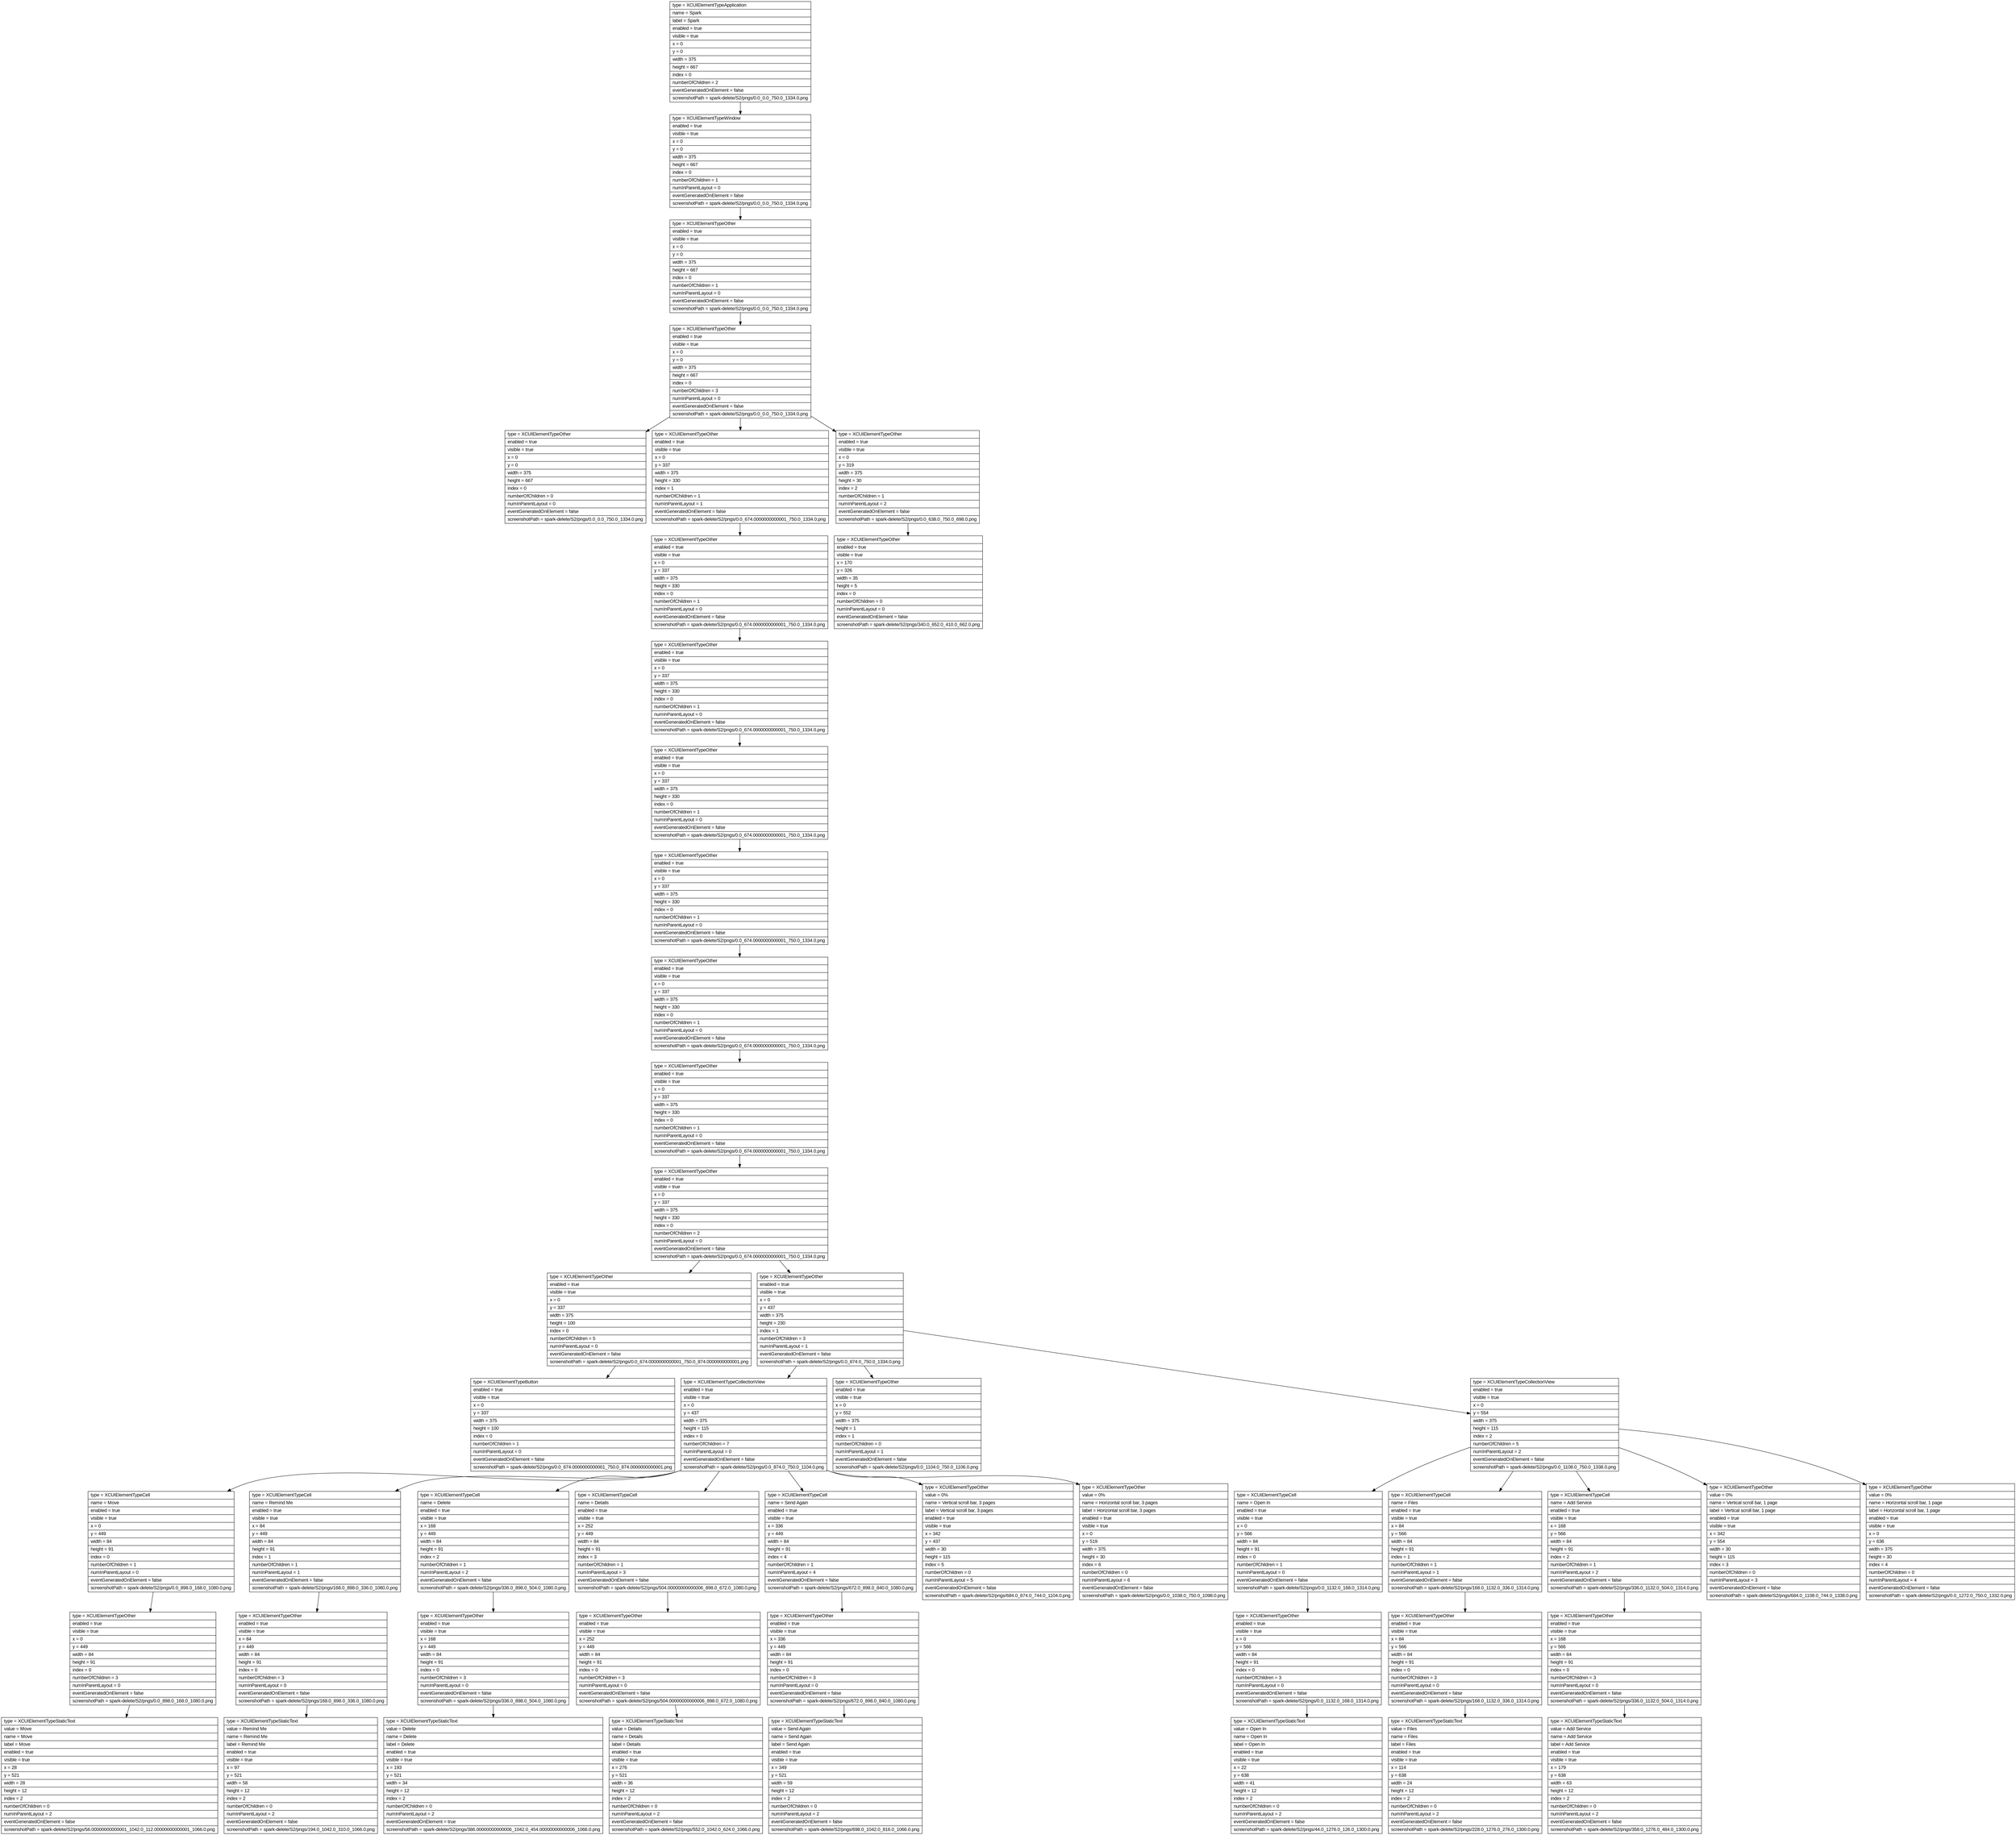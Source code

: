 digraph Layout {

	node [shape=record fontname=Arial];

	0	[label="{type = XCUIElementTypeApplication\l|name = Spark\l|label = Spark\l|enabled = true\l|visible = true\l|x = 0\l|y = 0\l|width = 375\l|height = 667\l|index = 0\l|numberOfChildren = 2\l|eventGeneratedOnElement = false \l|screenshotPath = spark-delete/S2/pngs/0.0_0.0_750.0_1334.0.png\l}"]
	1	[label="{type = XCUIElementTypeWindow\l|enabled = true\l|visible = true\l|x = 0\l|y = 0\l|width = 375\l|height = 667\l|index = 0\l|numberOfChildren = 1\l|numInParentLayout = 0\l|eventGeneratedOnElement = false \l|screenshotPath = spark-delete/S2/pngs/0.0_0.0_750.0_1334.0.png\l}"]
	2	[label="{type = XCUIElementTypeOther\l|enabled = true\l|visible = true\l|x = 0\l|y = 0\l|width = 375\l|height = 667\l|index = 0\l|numberOfChildren = 1\l|numInParentLayout = 0\l|eventGeneratedOnElement = false \l|screenshotPath = spark-delete/S2/pngs/0.0_0.0_750.0_1334.0.png\l}"]
	3	[label="{type = XCUIElementTypeOther\l|enabled = true\l|visible = true\l|x = 0\l|y = 0\l|width = 375\l|height = 667\l|index = 0\l|numberOfChildren = 3\l|numInParentLayout = 0\l|eventGeneratedOnElement = false \l|screenshotPath = spark-delete/S2/pngs/0.0_0.0_750.0_1334.0.png\l}"]
	4	[label="{type = XCUIElementTypeOther\l|enabled = true\l|visible = true\l|x = 0\l|y = 0\l|width = 375\l|height = 667\l|index = 0\l|numberOfChildren = 0\l|numInParentLayout = 0\l|eventGeneratedOnElement = false \l|screenshotPath = spark-delete/S2/pngs/0.0_0.0_750.0_1334.0.png\l}"]
	5	[label="{type = XCUIElementTypeOther\l|enabled = true\l|visible = true\l|x = 0\l|y = 337\l|width = 375\l|height = 330\l|index = 1\l|numberOfChildren = 1\l|numInParentLayout = 1\l|eventGeneratedOnElement = false \l|screenshotPath = spark-delete/S2/pngs/0.0_674.0000000000001_750.0_1334.0.png\l}"]
	6	[label="{type = XCUIElementTypeOther\l|enabled = true\l|visible = true\l|x = 0\l|y = 319\l|width = 375\l|height = 30\l|index = 2\l|numberOfChildren = 1\l|numInParentLayout = 2\l|eventGeneratedOnElement = false \l|screenshotPath = spark-delete/S2/pngs/0.0_638.0_750.0_698.0.png\l}"]
	7	[label="{type = XCUIElementTypeOther\l|enabled = true\l|visible = true\l|x = 0\l|y = 337\l|width = 375\l|height = 330\l|index = 0\l|numberOfChildren = 1\l|numInParentLayout = 0\l|eventGeneratedOnElement = false \l|screenshotPath = spark-delete/S2/pngs/0.0_674.0000000000001_750.0_1334.0.png\l}"]
	8	[label="{type = XCUIElementTypeOther\l|enabled = true\l|visible = true\l|x = 170\l|y = 326\l|width = 35\l|height = 5\l|index = 0\l|numberOfChildren = 0\l|numInParentLayout = 0\l|eventGeneratedOnElement = false \l|screenshotPath = spark-delete/S2/pngs/340.0_652.0_410.0_662.0.png\l}"]
	9	[label="{type = XCUIElementTypeOther\l|enabled = true\l|visible = true\l|x = 0\l|y = 337\l|width = 375\l|height = 330\l|index = 0\l|numberOfChildren = 1\l|numInParentLayout = 0\l|eventGeneratedOnElement = false \l|screenshotPath = spark-delete/S2/pngs/0.0_674.0000000000001_750.0_1334.0.png\l}"]
	10	[label="{type = XCUIElementTypeOther\l|enabled = true\l|visible = true\l|x = 0\l|y = 337\l|width = 375\l|height = 330\l|index = 0\l|numberOfChildren = 1\l|numInParentLayout = 0\l|eventGeneratedOnElement = false \l|screenshotPath = spark-delete/S2/pngs/0.0_674.0000000000001_750.0_1334.0.png\l}"]
	11	[label="{type = XCUIElementTypeOther\l|enabled = true\l|visible = true\l|x = 0\l|y = 337\l|width = 375\l|height = 330\l|index = 0\l|numberOfChildren = 1\l|numInParentLayout = 0\l|eventGeneratedOnElement = false \l|screenshotPath = spark-delete/S2/pngs/0.0_674.0000000000001_750.0_1334.0.png\l}"]
	12	[label="{type = XCUIElementTypeOther\l|enabled = true\l|visible = true\l|x = 0\l|y = 337\l|width = 375\l|height = 330\l|index = 0\l|numberOfChildren = 1\l|numInParentLayout = 0\l|eventGeneratedOnElement = false \l|screenshotPath = spark-delete/S2/pngs/0.0_674.0000000000001_750.0_1334.0.png\l}"]
	13	[label="{type = XCUIElementTypeOther\l|enabled = true\l|visible = true\l|x = 0\l|y = 337\l|width = 375\l|height = 330\l|index = 0\l|numberOfChildren = 1\l|numInParentLayout = 0\l|eventGeneratedOnElement = false \l|screenshotPath = spark-delete/S2/pngs/0.0_674.0000000000001_750.0_1334.0.png\l}"]
	14	[label="{type = XCUIElementTypeOther\l|enabled = true\l|visible = true\l|x = 0\l|y = 337\l|width = 375\l|height = 330\l|index = 0\l|numberOfChildren = 2\l|numInParentLayout = 0\l|eventGeneratedOnElement = false \l|screenshotPath = spark-delete/S2/pngs/0.0_674.0000000000001_750.0_1334.0.png\l}"]
	15	[label="{type = XCUIElementTypeOther\l|enabled = true\l|visible = true\l|x = 0\l|y = 337\l|width = 375\l|height = 100\l|index = 0\l|numberOfChildren = 5\l|numInParentLayout = 0\l|eventGeneratedOnElement = false \l|screenshotPath = spark-delete/S2/pngs/0.0_674.0000000000001_750.0_874.0000000000001.png\l}"]
	16	[label="{type = XCUIElementTypeOther\l|enabled = true\l|visible = true\l|x = 0\l|y = 437\l|width = 375\l|height = 230\l|index = 1\l|numberOfChildren = 3\l|numInParentLayout = 1\l|eventGeneratedOnElement = false \l|screenshotPath = spark-delete/S2/pngs/0.0_874.0_750.0_1334.0.png\l}"]
	17	[label="{type = XCUIElementTypeButton\l|enabled = true\l|visible = true\l|x = 0\l|y = 337\l|width = 375\l|height = 100\l|index = 0\l|numberOfChildren = 1\l|numInParentLayout = 0\l|eventGeneratedOnElement = false \l|screenshotPath = spark-delete/S2/pngs/0.0_674.0000000000001_750.0_874.0000000000001.png\l}"]
	18	[label="{type = XCUIElementTypeCollectionView\l|enabled = true\l|visible = true\l|x = 0\l|y = 437\l|width = 375\l|height = 115\l|index = 0\l|numberOfChildren = 7\l|numInParentLayout = 0\l|eventGeneratedOnElement = false \l|screenshotPath = spark-delete/S2/pngs/0.0_874.0_750.0_1104.0.png\l}"]
	19	[label="{type = XCUIElementTypeOther\l|enabled = true\l|visible = true\l|x = 0\l|y = 552\l|width = 375\l|height = 1\l|index = 1\l|numberOfChildren = 0\l|numInParentLayout = 1\l|eventGeneratedOnElement = false \l|screenshotPath = spark-delete/S2/pngs/0.0_1104.0_750.0_1106.0.png\l}"]
	20	[label="{type = XCUIElementTypeCollectionView\l|enabled = true\l|visible = true\l|x = 0\l|y = 554\l|width = 375\l|height = 115\l|index = 2\l|numberOfChildren = 5\l|numInParentLayout = 2\l|eventGeneratedOnElement = false \l|screenshotPath = spark-delete/S2/pngs/0.0_1108.0_750.0_1338.0.png\l}"]
	21	[label="{type = XCUIElementTypeCell\l|name = Move\l|enabled = true\l|visible = true\l|x = 0\l|y = 449\l|width = 84\l|height = 91\l|index = 0\l|numberOfChildren = 1\l|numInParentLayout = 0\l|eventGeneratedOnElement = false \l|screenshotPath = spark-delete/S2/pngs/0.0_898.0_168.0_1080.0.png\l}"]
	22	[label="{type = XCUIElementTypeCell\l|name = Remind Me\l|enabled = true\l|visible = true\l|x = 84\l|y = 449\l|width = 84\l|height = 91\l|index = 1\l|numberOfChildren = 1\l|numInParentLayout = 1\l|eventGeneratedOnElement = false \l|screenshotPath = spark-delete/S2/pngs/168.0_898.0_336.0_1080.0.png\l}"]
	23	[label="{type = XCUIElementTypeCell\l|name = Delete\l|enabled = true\l|visible = true\l|x = 168\l|y = 449\l|width = 84\l|height = 91\l|index = 2\l|numberOfChildren = 1\l|numInParentLayout = 2\l|eventGeneratedOnElement = false \l|screenshotPath = spark-delete/S2/pngs/336.0_898.0_504.0_1080.0.png\l}"]
	24	[label="{type = XCUIElementTypeCell\l|name = Details\l|enabled = true\l|visible = true\l|x = 252\l|y = 449\l|width = 84\l|height = 91\l|index = 3\l|numberOfChildren = 1\l|numInParentLayout = 3\l|eventGeneratedOnElement = false \l|screenshotPath = spark-delete/S2/pngs/504.00000000000006_898.0_672.0_1080.0.png\l}"]
	25	[label="{type = XCUIElementTypeCell\l|name = Send Again\l|enabled = true\l|visible = true\l|x = 336\l|y = 449\l|width = 84\l|height = 91\l|index = 4\l|numberOfChildren = 1\l|numInParentLayout = 4\l|eventGeneratedOnElement = false \l|screenshotPath = spark-delete/S2/pngs/672.0_898.0_840.0_1080.0.png\l}"]
	26	[label="{type = XCUIElementTypeOther\l|value = 0%\l|name = Vertical scroll bar, 3 pages\l|label = Vertical scroll bar, 3 pages\l|enabled = true\l|visible = true\l|x = 342\l|y = 437\l|width = 30\l|height = 115\l|index = 5\l|numberOfChildren = 0\l|numInParentLayout = 5\l|eventGeneratedOnElement = false \l|screenshotPath = spark-delete/S2/pngs/684.0_874.0_744.0_1104.0.png\l}"]
	27	[label="{type = XCUIElementTypeOther\l|value = 0%\l|name = Horizontal scroll bar, 3 pages\l|label = Horizontal scroll bar, 3 pages\l|enabled = true\l|visible = true\l|x = 0\l|y = 519\l|width = 375\l|height = 30\l|index = 6\l|numberOfChildren = 0\l|numInParentLayout = 6\l|eventGeneratedOnElement = false \l|screenshotPath = spark-delete/S2/pngs/0.0_1038.0_750.0_1098.0.png\l}"]
	28	[label="{type = XCUIElementTypeCell\l|name = Open In\l|enabled = true\l|visible = true\l|x = 0\l|y = 566\l|width = 84\l|height = 91\l|index = 0\l|numberOfChildren = 1\l|numInParentLayout = 0\l|eventGeneratedOnElement = false \l|screenshotPath = spark-delete/S2/pngs/0.0_1132.0_168.0_1314.0.png\l}"]
	29	[label="{type = XCUIElementTypeCell\l|name = Files\l|enabled = true\l|visible = true\l|x = 84\l|y = 566\l|width = 84\l|height = 91\l|index = 1\l|numberOfChildren = 1\l|numInParentLayout = 1\l|eventGeneratedOnElement = false \l|screenshotPath = spark-delete/S2/pngs/168.0_1132.0_336.0_1314.0.png\l}"]
	30	[label="{type = XCUIElementTypeCell\l|name = Add Service\l|enabled = true\l|visible = true\l|x = 168\l|y = 566\l|width = 84\l|height = 91\l|index = 2\l|numberOfChildren = 1\l|numInParentLayout = 2\l|eventGeneratedOnElement = false \l|screenshotPath = spark-delete/S2/pngs/336.0_1132.0_504.0_1314.0.png\l}"]
	31	[label="{type = XCUIElementTypeOther\l|value = 0%\l|name = Vertical scroll bar, 1 page\l|label = Vertical scroll bar, 1 page\l|enabled = true\l|visible = true\l|x = 342\l|y = 554\l|width = 30\l|height = 115\l|index = 3\l|numberOfChildren = 0\l|numInParentLayout = 3\l|eventGeneratedOnElement = false \l|screenshotPath = spark-delete/S2/pngs/684.0_1108.0_744.0_1338.0.png\l}"]
	32	[label="{type = XCUIElementTypeOther\l|value = 0%\l|name = Horizontal scroll bar, 1 page\l|label = Horizontal scroll bar, 1 page\l|enabled = true\l|visible = true\l|x = 0\l|y = 636\l|width = 375\l|height = 30\l|index = 4\l|numberOfChildren = 0\l|numInParentLayout = 4\l|eventGeneratedOnElement = false \l|screenshotPath = spark-delete/S2/pngs/0.0_1272.0_750.0_1332.0.png\l}"]
	33	[label="{type = XCUIElementTypeOther\l|enabled = true\l|visible = true\l|x = 0\l|y = 449\l|width = 84\l|height = 91\l|index = 0\l|numberOfChildren = 3\l|numInParentLayout = 0\l|eventGeneratedOnElement = false \l|screenshotPath = spark-delete/S2/pngs/0.0_898.0_168.0_1080.0.png\l}"]
	34	[label="{type = XCUIElementTypeOther\l|enabled = true\l|visible = true\l|x = 84\l|y = 449\l|width = 84\l|height = 91\l|index = 0\l|numberOfChildren = 3\l|numInParentLayout = 0\l|eventGeneratedOnElement = false \l|screenshotPath = spark-delete/S2/pngs/168.0_898.0_336.0_1080.0.png\l}"]
	35	[label="{type = XCUIElementTypeOther\l|enabled = true\l|visible = true\l|x = 168\l|y = 449\l|width = 84\l|height = 91\l|index = 0\l|numberOfChildren = 3\l|numInParentLayout = 0\l|eventGeneratedOnElement = false \l|screenshotPath = spark-delete/S2/pngs/336.0_898.0_504.0_1080.0.png\l}"]
	36	[label="{type = XCUIElementTypeOther\l|enabled = true\l|visible = true\l|x = 252\l|y = 449\l|width = 84\l|height = 91\l|index = 0\l|numberOfChildren = 3\l|numInParentLayout = 0\l|eventGeneratedOnElement = false \l|screenshotPath = spark-delete/S2/pngs/504.00000000000006_898.0_672.0_1080.0.png\l}"]
	37	[label="{type = XCUIElementTypeOther\l|enabled = true\l|visible = true\l|x = 336\l|y = 449\l|width = 84\l|height = 91\l|index = 0\l|numberOfChildren = 3\l|numInParentLayout = 0\l|eventGeneratedOnElement = false \l|screenshotPath = spark-delete/S2/pngs/672.0_898.0_840.0_1080.0.png\l}"]
	38	[label="{type = XCUIElementTypeOther\l|enabled = true\l|visible = true\l|x = 0\l|y = 566\l|width = 84\l|height = 91\l|index = 0\l|numberOfChildren = 3\l|numInParentLayout = 0\l|eventGeneratedOnElement = false \l|screenshotPath = spark-delete/S2/pngs/0.0_1132.0_168.0_1314.0.png\l}"]
	39	[label="{type = XCUIElementTypeOther\l|enabled = true\l|visible = true\l|x = 84\l|y = 566\l|width = 84\l|height = 91\l|index = 0\l|numberOfChildren = 3\l|numInParentLayout = 0\l|eventGeneratedOnElement = false \l|screenshotPath = spark-delete/S2/pngs/168.0_1132.0_336.0_1314.0.png\l}"]
	40	[label="{type = XCUIElementTypeOther\l|enabled = true\l|visible = true\l|x = 168\l|y = 566\l|width = 84\l|height = 91\l|index = 0\l|numberOfChildren = 3\l|numInParentLayout = 0\l|eventGeneratedOnElement = false \l|screenshotPath = spark-delete/S2/pngs/336.0_1132.0_504.0_1314.0.png\l}"]
	41	[label="{type = XCUIElementTypeStaticText\l|value = Move\l|name = Move\l|label = Move\l|enabled = true\l|visible = true\l|x = 28\l|y = 521\l|width = 28\l|height = 12\l|index = 2\l|numberOfChildren = 0\l|numInParentLayout = 2\l|eventGeneratedOnElement = false \l|screenshotPath = spark-delete/S2/pngs/56.00000000000001_1042.0_112.00000000000001_1066.0.png\l}"]
	42	[label="{type = XCUIElementTypeStaticText\l|value = Remind Me\l|name = Remind Me\l|label = Remind Me\l|enabled = true\l|visible = true\l|x = 97\l|y = 521\l|width = 58\l|height = 12\l|index = 2\l|numberOfChildren = 0\l|numInParentLayout = 2\l|eventGeneratedOnElement = false \l|screenshotPath = spark-delete/S2/pngs/194.0_1042.0_310.0_1066.0.png\l}"]
	43	[label="{type = XCUIElementTypeStaticText\l|value = Delete\l|name = Delete\l|label = Delete\l|enabled = true\l|visible = true\l|x = 193\l|y = 521\l|width = 34\l|height = 12\l|index = 2\l|numberOfChildren = 0\l|numInParentLayout = 2\l|eventGeneratedOnElement = true \l|screenshotPath = spark-delete/S2/pngs/386.00000000000006_1042.0_454.00000000000006_1066.0.png\l}"]
	44	[label="{type = XCUIElementTypeStaticText\l|value = Details\l|name = Details\l|label = Details\l|enabled = true\l|visible = true\l|x = 276\l|y = 521\l|width = 36\l|height = 12\l|index = 2\l|numberOfChildren = 0\l|numInParentLayout = 2\l|eventGeneratedOnElement = false \l|screenshotPath = spark-delete/S2/pngs/552.0_1042.0_624.0_1066.0.png\l}"]
	45	[label="{type = XCUIElementTypeStaticText\l|value = Send Again\l|name = Send Again\l|label = Send Again\l|enabled = true\l|visible = true\l|x = 349\l|y = 521\l|width = 59\l|height = 12\l|index = 2\l|numberOfChildren = 0\l|numInParentLayout = 2\l|eventGeneratedOnElement = false \l|screenshotPath = spark-delete/S2/pngs/698.0_1042.0_816.0_1066.0.png\l}"]
	46	[label="{type = XCUIElementTypeStaticText\l|value = Open In\l|name = Open In\l|label = Open In\l|enabled = true\l|visible = true\l|x = 22\l|y = 638\l|width = 41\l|height = 12\l|index = 2\l|numberOfChildren = 0\l|numInParentLayout = 2\l|eventGeneratedOnElement = false \l|screenshotPath = spark-delete/S2/pngs/44.0_1276.0_126.0_1300.0.png\l}"]
	47	[label="{type = XCUIElementTypeStaticText\l|value = Files\l|name = Files\l|label = Files\l|enabled = true\l|visible = true\l|x = 114\l|y = 638\l|width = 24\l|height = 12\l|index = 2\l|numberOfChildren = 0\l|numInParentLayout = 2\l|eventGeneratedOnElement = false \l|screenshotPath = spark-delete/S2/pngs/228.0_1276.0_276.0_1300.0.png\l}"]
	48	[label="{type = XCUIElementTypeStaticText\l|value = Add Service\l|name = Add Service\l|label = Add Service\l|enabled = true\l|visible = true\l|x = 179\l|y = 638\l|width = 63\l|height = 12\l|index = 2\l|numberOfChildren = 0\l|numInParentLayout = 2\l|eventGeneratedOnElement = false \l|screenshotPath = spark-delete/S2/pngs/358.0_1276.0_484.0_1300.0.png\l}"]


	0 -> 1
	1 -> 2
	2 -> 3
	3 -> 4
	3 -> 5
	3 -> 6
	5 -> 7
	6 -> 8
	7 -> 9
	9 -> 10
	10 -> 11
	11 -> 12
	12 -> 13
	13 -> 14
	14 -> 15
	14 -> 16
	15 -> 17
	16 -> 18
	16 -> 19
	16 -> 20
	18 -> 21
	18 -> 22
	18 -> 23
	18 -> 24
	18 -> 25
	18 -> 26
	18 -> 27
	20 -> 28
	20 -> 29
	20 -> 30
	20 -> 31
	20 -> 32
	21 -> 33
	22 -> 34
	23 -> 35
	24 -> 36
	25 -> 37
	28 -> 38
	29 -> 39
	30 -> 40
	33 -> 41
	34 -> 42
	35 -> 43
	36 -> 44
	37 -> 45
	38 -> 46
	39 -> 47
	40 -> 48


}
